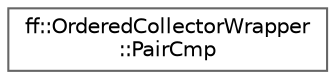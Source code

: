 digraph "类继承关系图"
{
 // LATEX_PDF_SIZE
  bgcolor="transparent";
  edge [fontname=Helvetica,fontsize=10,labelfontname=Helvetica,labelfontsize=10];
  node [fontname=Helvetica,fontsize=10,shape=box,height=0.2,width=0.4];
  rankdir="LR";
  Node0 [id="Node000000",label="ff::OrderedCollectorWrapper\l::PairCmp",height=0.2,width=0.4,color="grey40", fillcolor="white", style="filled",URL="$structff_1_1_ordered_collector_wrapper_1_1_pair_cmp.html",tooltip=" "];
}
